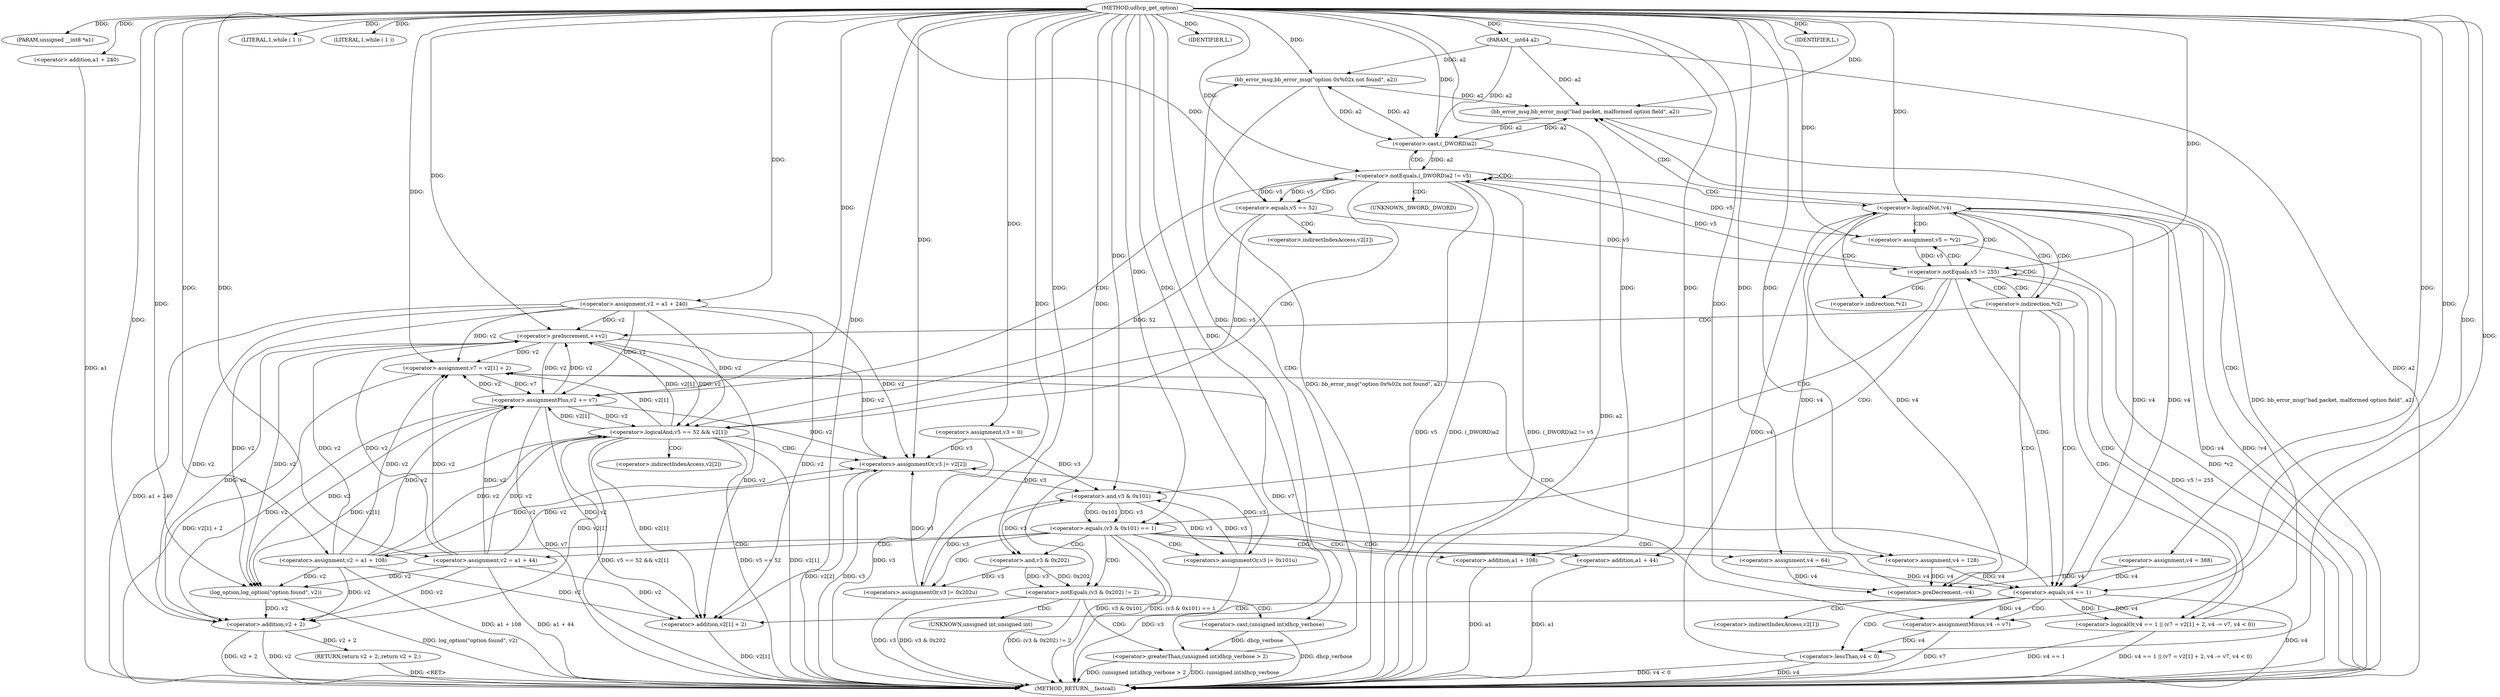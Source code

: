 digraph udhcp_get_option {  
"1000106" [label = "(METHOD,udhcp_get_option)" ]
"1000259" [label = "(METHOD_RETURN,__fastcall)" ]
"1000107" [label = "(PARAM,unsigned __int8 *a1)" ]
"1000108" [label = "(PARAM,__int64 a2)" ]
"1000115" [label = "(<operator>.assignment,v2 = a1 + 240)" ]
"1000117" [label = "(<operator>.addition,a1 + 240)" ]
"1000120" [label = "(<operator>.assignment,v3 = 0)" ]
"1000123" [label = "(<operator>.assignment,v4 = 388)" ]
"1000127" [label = "(LITERAL,1,while ( 1 ))" ]
"1000130" [label = "(LITERAL,1,while ( 1 ))" ]
"1000132" [label = "(<operator>.assignment,v5 = *v2)" ]
"1000140" [label = "(<operator>.preDecrement,--v4)" ]
"1000142" [label = "(<operator>.preIncrement,++v2)" ]
"1000146" [label = "(<operator>.logicalNot,!v4)" ]
"1000150" [label = "(<operator>.notEquals,v5 != 255)" ]
"1000155" [label = "(<operator>.equals,(v3 & 0x101) == 1)" ]
"1000156" [label = "(<operator>.and,v3 & 0x101)" ]
"1000161" [label = "(<operators>.assignmentOr,v3 |= 0x101u)" ]
"1000164" [label = "(<operator>.assignment,v2 = a1 + 108)" ]
"1000166" [label = "(<operator>.addition,a1 + 108)" ]
"1000169" [label = "(<operator>.assignment,v4 = 128)" ]
"1000175" [label = "(<operator>.notEquals,(v3 & 0x202) != 2)" ]
"1000176" [label = "(<operator>.and,v3 & 0x202)" ]
"1000182" [label = "(<operator>.greaterThan,(unsigned int)dhcp_verbose > 2)" ]
"1000183" [label = "(<operator>.cast,(unsigned int)dhcp_verbose)" ]
"1000187" [label = "(bb_error_msg,bb_error_msg(\"option 0x%02x not found\", a2))" ]
"1000190" [label = "(IDENTIFIER,L,)" ]
"1000191" [label = "(<operators>.assignmentOr,v3 |= 0x202u)" ]
"1000194" [label = "(<operator>.assignment,v2 = a1 + 44)" ]
"1000196" [label = "(<operator>.addition,a1 + 44)" ]
"1000199" [label = "(<operator>.assignment,v4 = 64)" ]
"1000203" [label = "(<operator>.logicalOr,v4 == 1 || (v7 = v2[1] + 2, v4 -= v7, v4 < 0))" ]
"1000204" [label = "(<operator>.equals,v4 == 1)" ]
"1000208" [label = "(<operator>.assignment,v7 = v2[1] + 2)" ]
"1000210" [label = "(<operator>.addition,v2[1] + 2)" ]
"1000216" [label = "(<operator>.assignmentMinus,v4 -= v7)" ]
"1000219" [label = "(<operator>.lessThan,v4 < 0)" ]
"1000224" [label = "(bb_error_msg,bb_error_msg(\"bad packet, malformed option field\", a2))" ]
"1000227" [label = "(IDENTIFIER,L,)" ]
"1000229" [label = "(<operator>.notEquals,(_DWORD)a2 != v5)" ]
"1000230" [label = "(<operator>.cast,(_DWORD)a2)" ]
"1000236" [label = "(<operator>.logicalAnd,v5 == 52 && v2[1])" ]
"1000237" [label = "(<operator>.equals,v5 == 52)" ]
"1000243" [label = "(<operators>.assignmentOr,v3 |= v2[2])" ]
"1000248" [label = "(<operator>.assignmentPlus,v2 += v7)" ]
"1000252" [label = "(log_option,log_option(\"option found\", v2))" ]
"1000255" [label = "(RETURN,return v2 + 2;,return v2 + 2;)" ]
"1000256" [label = "(<operator>.addition,v2 + 2)" ]
"1000134" [label = "(<operator>.indirection,*v2)" ]
"1000137" [label = "(<operator>.indirection,*v2)" ]
"1000184" [label = "(UNKNOWN,unsigned int,unsigned int)" ]
"1000211" [label = "(<operator>.indirectIndexAccess,v2[1])" ]
"1000231" [label = "(UNKNOWN,_DWORD,_DWORD)" ]
"1000240" [label = "(<operator>.indirectIndexAccess,v2[1])" ]
"1000245" [label = "(<operator>.indirectIndexAccess,v2[2])" ]
  "1000229" -> "1000259"  [ label = "DDG: v5"] 
  "1000191" -> "1000259"  [ label = "DDG: v3"] 
  "1000155" -> "1000259"  [ label = "DDG: v3 & 0x101"] 
  "1000187" -> "1000259"  [ label = "DDG: bb_error_msg(\"option 0x%02x not found\", a2)"] 
  "1000166" -> "1000259"  [ label = "DDG: a1"] 
  "1000216" -> "1000259"  [ label = "DDG: v7"] 
  "1000204" -> "1000259"  [ label = "DDG: v4"] 
  "1000115" -> "1000259"  [ label = "DDG: a1 + 240"] 
  "1000203" -> "1000259"  [ label = "DDG: v4 == 1 || (v7 = v2[1] + 2, v4 -= v7, v4 < 0)"] 
  "1000164" -> "1000259"  [ label = "DDG: a1 + 108"] 
  "1000243" -> "1000259"  [ label = "DDG: v3"] 
  "1000117" -> "1000259"  [ label = "DDG: a1"] 
  "1000229" -> "1000259"  [ label = "DDG: (_DWORD)a2"] 
  "1000210" -> "1000259"  [ label = "DDG: v2[1]"] 
  "1000229" -> "1000259"  [ label = "DDG: (_DWORD)a2 != v5"] 
  "1000120" -> "1000259"  [ label = "DDG: v3"] 
  "1000256" -> "1000259"  [ label = "DDG: v2 + 2"] 
  "1000132" -> "1000259"  [ label = "DDG: *v2"] 
  "1000219" -> "1000259"  [ label = "DDG: v4"] 
  "1000248" -> "1000259"  [ label = "DDG: v7"] 
  "1000182" -> "1000259"  [ label = "DDG: (unsigned int)dhcp_verbose"] 
  "1000224" -> "1000259"  [ label = "DDG: bb_error_msg(\"bad packet, malformed option field\", a2)"] 
  "1000150" -> "1000259"  [ label = "DDG: v5 != 255"] 
  "1000182" -> "1000259"  [ label = "DDG: (unsigned int)dhcp_verbose > 2"] 
  "1000146" -> "1000259"  [ label = "DDG: v4"] 
  "1000203" -> "1000259"  [ label = "DDG: v4 == 1"] 
  "1000236" -> "1000259"  [ label = "DDG: v5 == 52 && v2[1]"] 
  "1000155" -> "1000259"  [ label = "DDG: (v3 & 0x101) == 1"] 
  "1000236" -> "1000259"  [ label = "DDG: v5 == 52"] 
  "1000230" -> "1000259"  [ label = "DDG: a2"] 
  "1000183" -> "1000259"  [ label = "DDG: dhcp_verbose"] 
  "1000252" -> "1000259"  [ label = "DDG: log_option(\"option found\", v2)"] 
  "1000256" -> "1000259"  [ label = "DDG: v2"] 
  "1000175" -> "1000259"  [ label = "DDG: v3 & 0x202"] 
  "1000194" -> "1000259"  [ label = "DDG: a1 + 44"] 
  "1000208" -> "1000259"  [ label = "DDG: v2[1] + 2"] 
  "1000175" -> "1000259"  [ label = "DDG: (v3 & 0x202) != 2"] 
  "1000196" -> "1000259"  [ label = "DDG: a1"] 
  "1000146" -> "1000259"  [ label = "DDG: !v4"] 
  "1000236" -> "1000259"  [ label = "DDG: v2[1]"] 
  "1000243" -> "1000259"  [ label = "DDG: v2[2]"] 
  "1000108" -> "1000259"  [ label = "DDG: a2"] 
  "1000219" -> "1000259"  [ label = "DDG: v4 < 0"] 
  "1000161" -> "1000259"  [ label = "DDG: v3"] 
  "1000255" -> "1000259"  [ label = "DDG: <RET>"] 
  "1000106" -> "1000107"  [ label = "DDG: "] 
  "1000106" -> "1000108"  [ label = "DDG: "] 
  "1000106" -> "1000115"  [ label = "DDG: "] 
  "1000106" -> "1000117"  [ label = "DDG: "] 
  "1000106" -> "1000120"  [ label = "DDG: "] 
  "1000106" -> "1000123"  [ label = "DDG: "] 
  "1000106" -> "1000127"  [ label = "DDG: "] 
  "1000106" -> "1000130"  [ label = "DDG: "] 
  "1000106" -> "1000132"  [ label = "DDG: "] 
  "1000199" -> "1000140"  [ label = "DDG: v4"] 
  "1000123" -> "1000140"  [ label = "DDG: v4"] 
  "1000146" -> "1000140"  [ label = "DDG: v4"] 
  "1000169" -> "1000140"  [ label = "DDG: v4"] 
  "1000106" -> "1000140"  [ label = "DDG: "] 
  "1000115" -> "1000142"  [ label = "DDG: v2"] 
  "1000248" -> "1000142"  [ label = "DDG: v2"] 
  "1000194" -> "1000142"  [ label = "DDG: v2"] 
  "1000164" -> "1000142"  [ label = "DDG: v2"] 
  "1000236" -> "1000142"  [ label = "DDG: v2[1]"] 
  "1000106" -> "1000142"  [ label = "DDG: "] 
  "1000204" -> "1000146"  [ label = "DDG: v4"] 
  "1000219" -> "1000146"  [ label = "DDG: v4"] 
  "1000140" -> "1000146"  [ label = "DDG: v4"] 
  "1000106" -> "1000146"  [ label = "DDG: "] 
  "1000132" -> "1000150"  [ label = "DDG: v5"] 
  "1000237" -> "1000150"  [ label = "DDG: v5"] 
  "1000106" -> "1000150"  [ label = "DDG: "] 
  "1000156" -> "1000155"  [ label = "DDG: v3"] 
  "1000156" -> "1000155"  [ label = "DDG: 0x101"] 
  "1000243" -> "1000156"  [ label = "DDG: v3"] 
  "1000120" -> "1000156"  [ label = "DDG: v3"] 
  "1000191" -> "1000156"  [ label = "DDG: v3"] 
  "1000161" -> "1000156"  [ label = "DDG: v3"] 
  "1000106" -> "1000156"  [ label = "DDG: "] 
  "1000106" -> "1000155"  [ label = "DDG: "] 
  "1000106" -> "1000161"  [ label = "DDG: "] 
  "1000156" -> "1000161"  [ label = "DDG: v3"] 
  "1000106" -> "1000164"  [ label = "DDG: "] 
  "1000106" -> "1000166"  [ label = "DDG: "] 
  "1000106" -> "1000169"  [ label = "DDG: "] 
  "1000176" -> "1000175"  [ label = "DDG: v3"] 
  "1000176" -> "1000175"  [ label = "DDG: 0x202"] 
  "1000156" -> "1000176"  [ label = "DDG: v3"] 
  "1000106" -> "1000176"  [ label = "DDG: "] 
  "1000106" -> "1000175"  [ label = "DDG: "] 
  "1000183" -> "1000182"  [ label = "DDG: dhcp_verbose"] 
  "1000106" -> "1000183"  [ label = "DDG: "] 
  "1000106" -> "1000182"  [ label = "DDG: "] 
  "1000106" -> "1000187"  [ label = "DDG: "] 
  "1000230" -> "1000187"  [ label = "DDG: a2"] 
  "1000108" -> "1000187"  [ label = "DDG: a2"] 
  "1000106" -> "1000190"  [ label = "DDG: "] 
  "1000106" -> "1000191"  [ label = "DDG: "] 
  "1000176" -> "1000191"  [ label = "DDG: v3"] 
  "1000106" -> "1000194"  [ label = "DDG: "] 
  "1000106" -> "1000196"  [ label = "DDG: "] 
  "1000106" -> "1000199"  [ label = "DDG: "] 
  "1000204" -> "1000203"  [ label = "DDG: v4"] 
  "1000204" -> "1000203"  [ label = "DDG: 1"] 
  "1000199" -> "1000204"  [ label = "DDG: v4"] 
  "1000123" -> "1000204"  [ label = "DDG: v4"] 
  "1000146" -> "1000204"  [ label = "DDG: v4"] 
  "1000169" -> "1000204"  [ label = "DDG: v4"] 
  "1000106" -> "1000204"  [ label = "DDG: "] 
  "1000142" -> "1000208"  [ label = "DDG: v2"] 
  "1000115" -> "1000208"  [ label = "DDG: v2"] 
  "1000248" -> "1000208"  [ label = "DDG: v2"] 
  "1000194" -> "1000208"  [ label = "DDG: v2"] 
  "1000236" -> "1000208"  [ label = "DDG: v2[1]"] 
  "1000164" -> "1000208"  [ label = "DDG: v2"] 
  "1000106" -> "1000208"  [ label = "DDG: "] 
  "1000142" -> "1000210"  [ label = "DDG: v2"] 
  "1000115" -> "1000210"  [ label = "DDG: v2"] 
  "1000248" -> "1000210"  [ label = "DDG: v2"] 
  "1000194" -> "1000210"  [ label = "DDG: v2"] 
  "1000236" -> "1000210"  [ label = "DDG: v2[1]"] 
  "1000164" -> "1000210"  [ label = "DDG: v2"] 
  "1000106" -> "1000210"  [ label = "DDG: "] 
  "1000208" -> "1000216"  [ label = "DDG: v7"] 
  "1000106" -> "1000216"  [ label = "DDG: "] 
  "1000204" -> "1000216"  [ label = "DDG: v4"] 
  "1000216" -> "1000219"  [ label = "DDG: v4"] 
  "1000106" -> "1000219"  [ label = "DDG: "] 
  "1000106" -> "1000224"  [ label = "DDG: "] 
  "1000187" -> "1000224"  [ label = "DDG: a2"] 
  "1000230" -> "1000224"  [ label = "DDG: a2"] 
  "1000108" -> "1000224"  [ label = "DDG: a2"] 
  "1000106" -> "1000227"  [ label = "DDG: "] 
  "1000230" -> "1000229"  [ label = "DDG: a2"] 
  "1000187" -> "1000230"  [ label = "DDG: a2"] 
  "1000224" -> "1000230"  [ label = "DDG: a2"] 
  "1000108" -> "1000230"  [ label = "DDG: a2"] 
  "1000106" -> "1000230"  [ label = "DDG: "] 
  "1000132" -> "1000229"  [ label = "DDG: v5"] 
  "1000237" -> "1000229"  [ label = "DDG: v5"] 
  "1000150" -> "1000229"  [ label = "DDG: v5"] 
  "1000106" -> "1000229"  [ label = "DDG: "] 
  "1000237" -> "1000236"  [ label = "DDG: v5"] 
  "1000237" -> "1000236"  [ label = "DDG: 52"] 
  "1000229" -> "1000237"  [ label = "DDG: v5"] 
  "1000106" -> "1000237"  [ label = "DDG: "] 
  "1000142" -> "1000236"  [ label = "DDG: v2"] 
  "1000115" -> "1000236"  [ label = "DDG: v2"] 
  "1000248" -> "1000236"  [ label = "DDG: v2"] 
  "1000194" -> "1000236"  [ label = "DDG: v2"] 
  "1000164" -> "1000236"  [ label = "DDG: v2"] 
  "1000142" -> "1000243"  [ label = "DDG: v2"] 
  "1000115" -> "1000243"  [ label = "DDG: v2"] 
  "1000248" -> "1000243"  [ label = "DDG: v2"] 
  "1000194" -> "1000243"  [ label = "DDG: v2"] 
  "1000164" -> "1000243"  [ label = "DDG: v2"] 
  "1000120" -> "1000243"  [ label = "DDG: v3"] 
  "1000191" -> "1000243"  [ label = "DDG: v3"] 
  "1000161" -> "1000243"  [ label = "DDG: v3"] 
  "1000106" -> "1000243"  [ label = "DDG: "] 
  "1000106" -> "1000248"  [ label = "DDG: "] 
  "1000208" -> "1000248"  [ label = "DDG: v7"] 
  "1000142" -> "1000248"  [ label = "DDG: v2"] 
  "1000115" -> "1000248"  [ label = "DDG: v2"] 
  "1000194" -> "1000248"  [ label = "DDG: v2"] 
  "1000164" -> "1000248"  [ label = "DDG: v2"] 
  "1000236" -> "1000248"  [ label = "DDG: v2[1]"] 
  "1000106" -> "1000252"  [ label = "DDG: "] 
  "1000142" -> "1000252"  [ label = "DDG: v2"] 
  "1000115" -> "1000252"  [ label = "DDG: v2"] 
  "1000248" -> "1000252"  [ label = "DDG: v2"] 
  "1000194" -> "1000252"  [ label = "DDG: v2"] 
  "1000164" -> "1000252"  [ label = "DDG: v2"] 
  "1000236" -> "1000252"  [ label = "DDG: v2[1]"] 
  "1000256" -> "1000255"  [ label = "DDG: v2 + 2"] 
  "1000252" -> "1000256"  [ label = "DDG: v2"] 
  "1000236" -> "1000256"  [ label = "DDG: v2[1]"] 
  "1000106" -> "1000256"  [ label = "DDG: "] 
  "1000142" -> "1000256"  [ label = "DDG: v2"] 
  "1000115" -> "1000256"  [ label = "DDG: v2"] 
  "1000248" -> "1000256"  [ label = "DDG: v2"] 
  "1000194" -> "1000256"  [ label = "DDG: v2"] 
  "1000164" -> "1000256"  [ label = "DDG: v2"] 
  "1000137" -> "1000142"  [ label = "CDG: "] 
  "1000137" -> "1000140"  [ label = "CDG: "] 
  "1000137" -> "1000146"  [ label = "CDG: "] 
  "1000137" -> "1000204"  [ label = "CDG: "] 
  "1000137" -> "1000203"  [ label = "CDG: "] 
  "1000137" -> "1000150"  [ label = "CDG: "] 
  "1000146" -> "1000224"  [ label = "CDG: "] 
  "1000146" -> "1000137"  [ label = "CDG: "] 
  "1000146" -> "1000134"  [ label = "CDG: "] 
  "1000146" -> "1000132"  [ label = "CDG: "] 
  "1000146" -> "1000150"  [ label = "CDG: "] 
  "1000150" -> "1000204"  [ label = "CDG: "] 
  "1000150" -> "1000203"  [ label = "CDG: "] 
  "1000150" -> "1000156"  [ label = "CDG: "] 
  "1000150" -> "1000155"  [ label = "CDG: "] 
  "1000150" -> "1000137"  [ label = "CDG: "] 
  "1000150" -> "1000134"  [ label = "CDG: "] 
  "1000150" -> "1000132"  [ label = "CDG: "] 
  "1000150" -> "1000150"  [ label = "CDG: "] 
  "1000155" -> "1000176"  [ label = "CDG: "] 
  "1000155" -> "1000175"  [ label = "CDG: "] 
  "1000155" -> "1000169"  [ label = "CDG: "] 
  "1000155" -> "1000166"  [ label = "CDG: "] 
  "1000155" -> "1000164"  [ label = "CDG: "] 
  "1000155" -> "1000161"  [ label = "CDG: "] 
  "1000155" -> "1000191"  [ label = "CDG: "] 
  "1000155" -> "1000199"  [ label = "CDG: "] 
  "1000155" -> "1000196"  [ label = "CDG: "] 
  "1000155" -> "1000194"  [ label = "CDG: "] 
  "1000175" -> "1000184"  [ label = "CDG: "] 
  "1000175" -> "1000183"  [ label = "CDG: "] 
  "1000175" -> "1000182"  [ label = "CDG: "] 
  "1000182" -> "1000187"  [ label = "CDG: "] 
  "1000203" -> "1000224"  [ label = "CDG: "] 
  "1000204" -> "1000208"  [ label = "CDG: "] 
  "1000204" -> "1000219"  [ label = "CDG: "] 
  "1000204" -> "1000216"  [ label = "CDG: "] 
  "1000204" -> "1000211"  [ label = "CDG: "] 
  "1000204" -> "1000210"  [ label = "CDG: "] 
  "1000229" -> "1000237"  [ label = "CDG: "] 
  "1000229" -> "1000236"  [ label = "CDG: "] 
  "1000229" -> "1000231"  [ label = "CDG: "] 
  "1000229" -> "1000230"  [ label = "CDG: "] 
  "1000229" -> "1000229"  [ label = "CDG: "] 
  "1000229" -> "1000248"  [ label = "CDG: "] 
  "1000229" -> "1000146"  [ label = "CDG: "] 
  "1000236" -> "1000245"  [ label = "CDG: "] 
  "1000236" -> "1000243"  [ label = "CDG: "] 
  "1000237" -> "1000240"  [ label = "CDG: "] 
}
